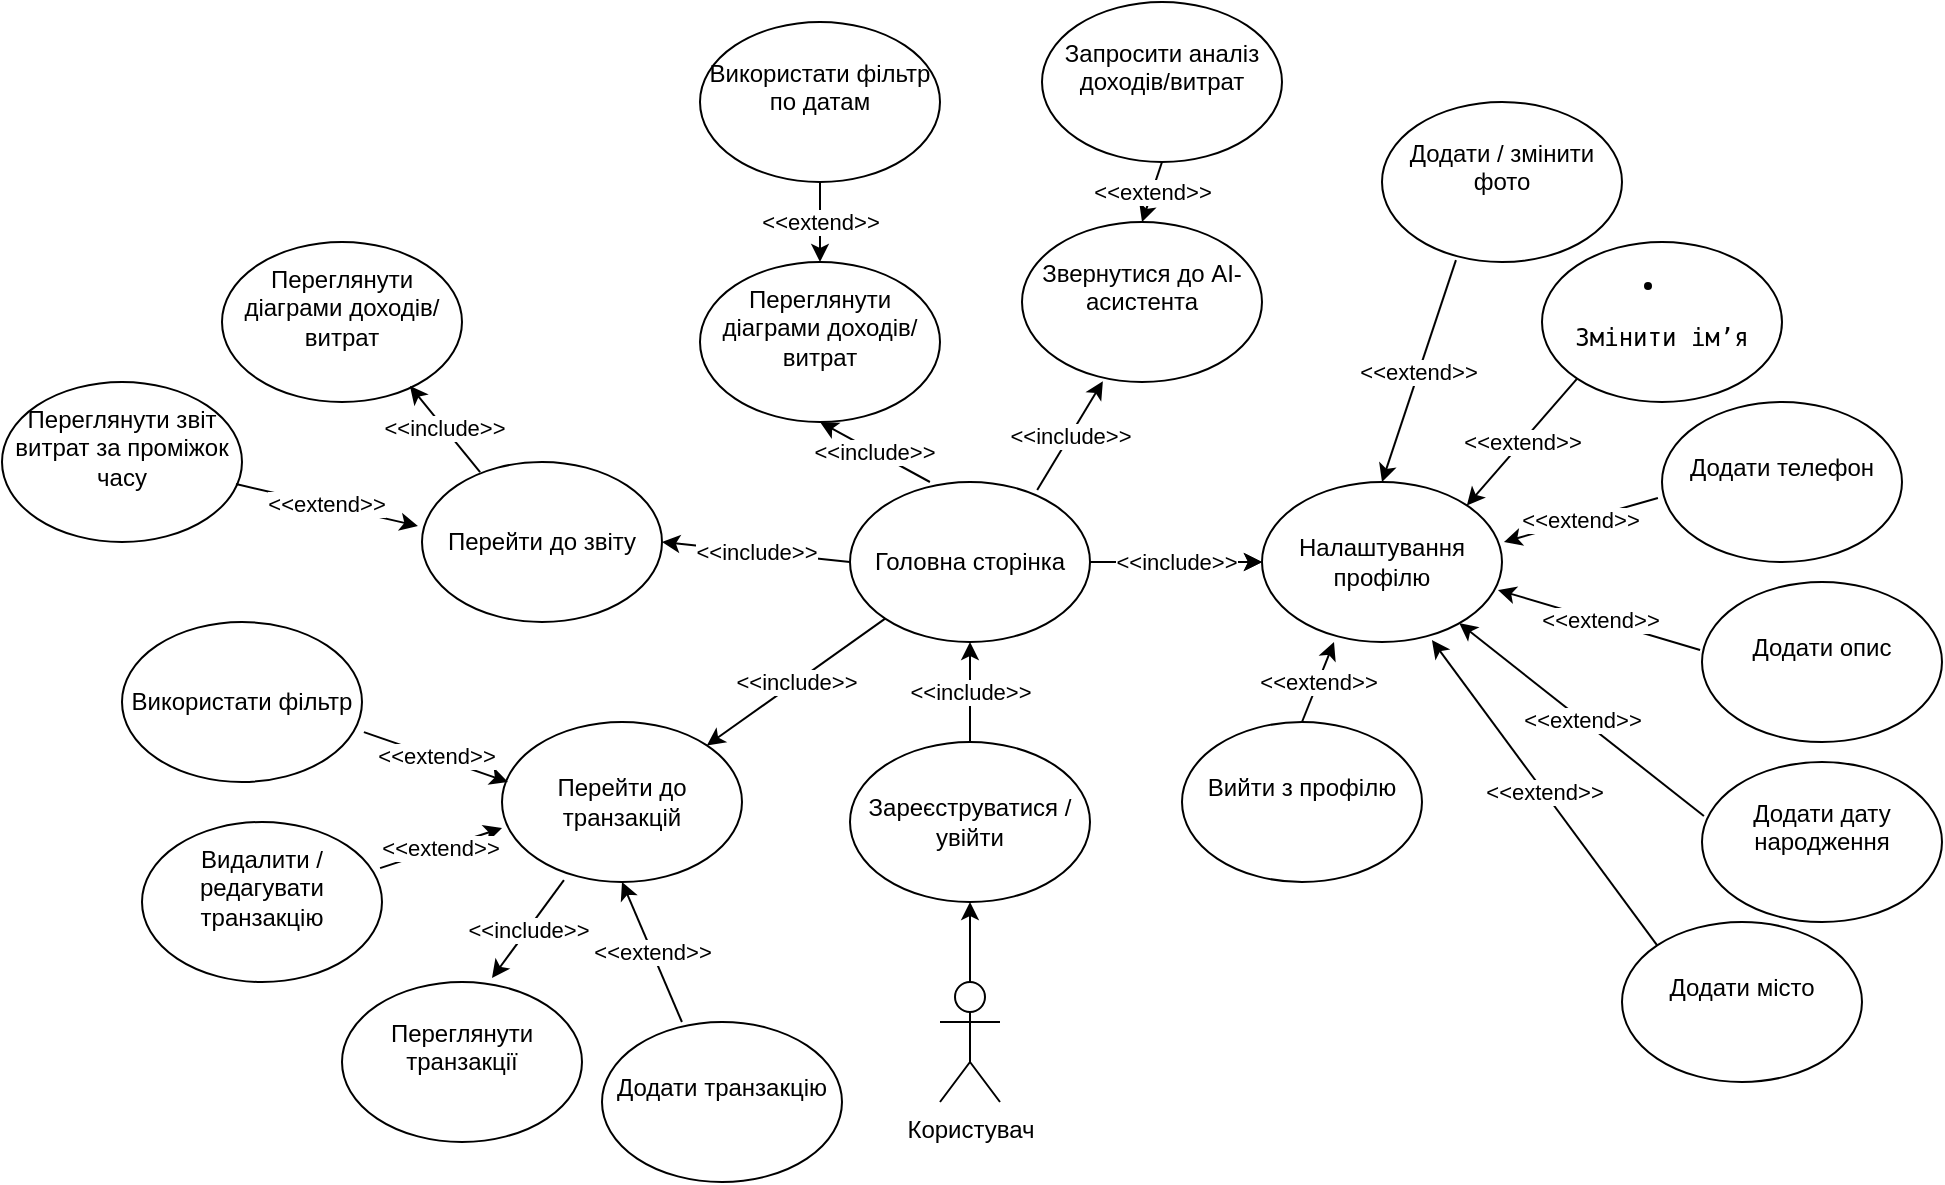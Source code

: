 <mxfile version="27.0.3">
  <diagram id="C5RBs43oDa-KdzZeNtuy" name="Page-1">
    <mxGraphModel dx="1277" dy="780" grid="1" gridSize="10" guides="1" tooltips="1" connect="1" arrows="1" fold="1" page="1" pageScale="1" pageWidth="827" pageHeight="1169" math="0" shadow="0">
      <root>
        <mxCell id="WIyWlLk6GJQsqaUBKTNV-0" />
        <mxCell id="WIyWlLk6GJQsqaUBKTNV-1" parent="WIyWlLk6GJQsqaUBKTNV-0" />
        <mxCell id="6pa02fBUo56xLL6XV4Nc-0" value="Користувач" style="shape=umlActor;verticalLabelPosition=bottom;verticalAlign=top;html=1;outlineConnect=0;" vertex="1" parent="WIyWlLk6GJQsqaUBKTNV-1">
          <mxGeometry x="459" y="500" width="30" height="60" as="geometry" />
        </mxCell>
        <mxCell id="6pa02fBUo56xLL6XV4Nc-3" value="&#xa;Додати транзакцію&#xa;&#xa;" style="ellipse;whiteSpace=wrap;html=1;" vertex="1" parent="WIyWlLk6GJQsqaUBKTNV-1">
          <mxGeometry x="290" y="520" width="120" height="80" as="geometry" />
        </mxCell>
        <mxCell id="6pa02fBUo56xLL6XV4Nc-4" value="&#xa;Переглянути транзакції&#xa;&#xa;" style="ellipse;whiteSpace=wrap;html=1;" vertex="1" parent="WIyWlLk6GJQsqaUBKTNV-1">
          <mxGeometry x="160" y="500" width="120" height="80" as="geometry" />
        </mxCell>
        <mxCell id="6pa02fBUo56xLL6XV4Nc-5" value="&#xa;Видалити / редагувати транзакцію&#xa;&#xa;" style="ellipse;whiteSpace=wrap;html=1;" vertex="1" parent="WIyWlLk6GJQsqaUBKTNV-1">
          <mxGeometry x="60" y="420" width="120" height="80" as="geometry" />
        </mxCell>
        <mxCell id="6pa02fBUo56xLL6XV4Nc-6" value="Використати фільтр" style="ellipse;whiteSpace=wrap;html=1;" vertex="1" parent="WIyWlLk6GJQsqaUBKTNV-1">
          <mxGeometry x="50" y="320" width="120" height="80" as="geometry" />
        </mxCell>
        <mxCell id="6pa02fBUo56xLL6XV4Nc-7" value="Перейти до транзакцій" style="ellipse;whiteSpace=wrap;html=1;" vertex="1" parent="WIyWlLk6GJQsqaUBKTNV-1">
          <mxGeometry x="240" y="370" width="120" height="80" as="geometry" />
        </mxCell>
        <mxCell id="6pa02fBUo56xLL6XV4Nc-8" value="&#xa;Переглянути звіт витрат за проміжок часу&#xa;&#xa;" style="ellipse;whiteSpace=wrap;html=1;" vertex="1" parent="WIyWlLk6GJQsqaUBKTNV-1">
          <mxGeometry x="-10" y="200" width="120" height="80" as="geometry" />
        </mxCell>
        <mxCell id="6pa02fBUo56xLL6XV4Nc-9" value="&#xa;Переглянути діаграми доходів/витрат&#xa;&#xa;" style="ellipse;whiteSpace=wrap;html=1;" vertex="1" parent="WIyWlLk6GJQsqaUBKTNV-1">
          <mxGeometry x="100" y="130" width="120" height="80" as="geometry" />
        </mxCell>
        <mxCell id="6pa02fBUo56xLL6XV4Nc-10" value="Перейти до звіту" style="ellipse;whiteSpace=wrap;html=1;" vertex="1" parent="WIyWlLk6GJQsqaUBKTNV-1">
          <mxGeometry x="200" y="240" width="120" height="80" as="geometry" />
        </mxCell>
        <mxCell id="6pa02fBUo56xLL6XV4Nc-11" value="&#xa;Запросити аналіз доходів/витрат&#xa;&#xa;" style="ellipse;whiteSpace=wrap;html=1;" vertex="1" parent="WIyWlLk6GJQsqaUBKTNV-1">
          <mxGeometry x="510" y="10" width="120" height="80" as="geometry" />
        </mxCell>
        <mxCell id="6pa02fBUo56xLL6XV4Nc-12" value="&#xa;Звернутися до AI-асистента&#xa;&#xa;" style="ellipse;whiteSpace=wrap;html=1;" vertex="1" parent="WIyWlLk6GJQsqaUBKTNV-1">
          <mxGeometry x="500" y="120" width="120" height="80" as="geometry" />
        </mxCell>
        <mxCell id="6pa02fBUo56xLL6XV4Nc-13" value="&#xa;Переглянути діаграми доходів/витрат&#xa;&#xa;" style="ellipse;whiteSpace=wrap;html=1;" vertex="1" parent="WIyWlLk6GJQsqaUBKTNV-1">
          <mxGeometry x="339" y="140" width="120" height="80" as="geometry" />
        </mxCell>
        <mxCell id="6pa02fBUo56xLL6XV4Nc-102" value="" style="edgeStyle=orthogonalEdgeStyle;rounded=0;orthogonalLoop=1;jettySize=auto;html=1;" edge="1" parent="WIyWlLk6GJQsqaUBKTNV-1" source="6pa02fBUo56xLL6XV4Nc-15" target="6pa02fBUo56xLL6XV4Nc-23">
          <mxGeometry relative="1" as="geometry" />
        </mxCell>
        <mxCell id="6pa02fBUo56xLL6XV4Nc-15" value="Головна сторінка" style="ellipse;whiteSpace=wrap;html=1;" vertex="1" parent="WIyWlLk6GJQsqaUBKTNV-1">
          <mxGeometry x="414" y="250" width="120" height="80" as="geometry" />
        </mxCell>
        <mxCell id="6pa02fBUo56xLL6XV4Nc-16" value="Зареєструватися / увійти" style="ellipse;whiteSpace=wrap;html=1;" vertex="1" parent="WIyWlLk6GJQsqaUBKTNV-1">
          <mxGeometry x="414" y="380" width="120" height="80" as="geometry" />
        </mxCell>
        <mxCell id="6pa02fBUo56xLL6XV4Nc-17" value="&#xa;Додати місто&#xa;&#xa;" style="ellipse;whiteSpace=wrap;html=1;" vertex="1" parent="WIyWlLk6GJQsqaUBKTNV-1">
          <mxGeometry x="800" y="470" width="120" height="80" as="geometry" />
        </mxCell>
        <mxCell id="6pa02fBUo56xLL6XV4Nc-18" value="&#xa;Додати дату народження&#xa;&#xa;" style="ellipse;whiteSpace=wrap;html=1;" vertex="1" parent="WIyWlLk6GJQsqaUBKTNV-1">
          <mxGeometry x="840" y="390" width="120" height="80" as="geometry" />
        </mxCell>
        <mxCell id="6pa02fBUo56xLL6XV4Nc-19" value="&#xa;Додати опис&#xa;&#xa;" style="ellipse;whiteSpace=wrap;html=1;" vertex="1" parent="WIyWlLk6GJQsqaUBKTNV-1">
          <mxGeometry x="840" y="300" width="120" height="80" as="geometry" />
        </mxCell>
        <mxCell id="6pa02fBUo56xLL6XV4Nc-20" value="&#xa;Додати телефон&#xa;&#xa;" style="ellipse;whiteSpace=wrap;html=1;" vertex="1" parent="WIyWlLk6GJQsqaUBKTNV-1">
          <mxGeometry x="820" y="210" width="120" height="80" as="geometry" />
        </mxCell>
        <mxCell id="6pa02fBUo56xLL6XV4Nc-21" value="&lt;li class=&quot;&quot; data-end=&quot;888&quot; data-start=&quot;856&quot;&gt;&lt;p class=&quot;&quot; data-end=&quot;888&quot; data-start=&quot;858&quot;&gt;&lt;code data-end=&quot;888&quot; data-start=&quot;874&quot;&gt;Змінити ім’я&lt;/code&gt;&lt;/p&gt;&lt;/li&gt;" style="ellipse;whiteSpace=wrap;html=1;" vertex="1" parent="WIyWlLk6GJQsqaUBKTNV-1">
          <mxGeometry x="760" y="130" width="120" height="80" as="geometry" />
        </mxCell>
        <mxCell id="6pa02fBUo56xLL6XV4Nc-22" value="&#xa;Додати / змінити фото&#xa;&#xa;" style="ellipse;whiteSpace=wrap;html=1;" vertex="1" parent="WIyWlLk6GJQsqaUBKTNV-1">
          <mxGeometry x="680" y="60" width="120" height="80" as="geometry" />
        </mxCell>
        <mxCell id="6pa02fBUo56xLL6XV4Nc-23" value="Налаштування профілю" style="ellipse;whiteSpace=wrap;html=1;" vertex="1" parent="WIyWlLk6GJQsqaUBKTNV-1">
          <mxGeometry x="620" y="250" width="120" height="80" as="geometry" />
        </mxCell>
        <mxCell id="6pa02fBUo56xLL6XV4Nc-24" value="&#xa;Вийти з профілю&#xa;&#xa;" style="ellipse;whiteSpace=wrap;html=1;" vertex="1" parent="WIyWlLk6GJQsqaUBKTNV-1">
          <mxGeometry x="580" y="370" width="120" height="80" as="geometry" />
        </mxCell>
        <mxCell id="6pa02fBUo56xLL6XV4Nc-25" value="" style="endArrow=classic;html=1;rounded=0;exitX=0.5;exitY=0;exitDx=0;exitDy=0;exitPerimeter=0;entryX=0.5;entryY=1;entryDx=0;entryDy=0;" edge="1" parent="WIyWlLk6GJQsqaUBKTNV-1" source="6pa02fBUo56xLL6XV4Nc-0" target="6pa02fBUo56xLL6XV4Nc-16">
          <mxGeometry width="50" height="50" relative="1" as="geometry">
            <mxPoint x="390" y="380" as="sourcePoint" />
            <mxPoint x="440" y="330" as="targetPoint" />
          </mxGeometry>
        </mxCell>
        <mxCell id="6pa02fBUo56xLL6XV4Nc-48" value="&#xa;Використати фільтр по датам&#xa;&#xa;" style="ellipse;whiteSpace=wrap;html=1;" vertex="1" parent="WIyWlLk6GJQsqaUBKTNV-1">
          <mxGeometry x="339" y="20" width="120" height="80" as="geometry" />
        </mxCell>
        <mxCell id="6pa02fBUo56xLL6XV4Nc-66" value="&amp;lt;&amp;lt;include&amp;gt;&amp;gt;" style="endArrow=classic;html=1;rounded=0;entryX=0.5;entryY=1;entryDx=0;entryDy=0;exitX=0.333;exitY=0;exitDx=0;exitDy=0;exitPerimeter=0;" edge="1" parent="WIyWlLk6GJQsqaUBKTNV-1" source="6pa02fBUo56xLL6XV4Nc-15" target="6pa02fBUo56xLL6XV4Nc-13">
          <mxGeometry relative="1" as="geometry">
            <mxPoint x="439" y="90" as="sourcePoint" />
            <mxPoint x="439" y="10" as="targetPoint" />
          </mxGeometry>
        </mxCell>
        <mxCell id="6pa02fBUo56xLL6XV4Nc-68" value="&amp;lt;&amp;lt;include&amp;gt;&amp;gt;" style="endArrow=classic;html=1;rounded=0;entryX=0;entryY=0.5;entryDx=0;entryDy=0;exitX=1;exitY=0.5;exitDx=0;exitDy=0;" edge="1" parent="WIyWlLk6GJQsqaUBKTNV-1" source="6pa02fBUo56xLL6XV4Nc-15" target="6pa02fBUo56xLL6XV4Nc-23">
          <mxGeometry relative="1" as="geometry">
            <mxPoint x="459" y="110" as="sourcePoint" />
            <mxPoint x="459" y="30" as="targetPoint" />
          </mxGeometry>
        </mxCell>
        <mxCell id="6pa02fBUo56xLL6XV4Nc-69" value="&amp;lt;&amp;lt;include&amp;gt;&amp;gt;" style="endArrow=classic;html=1;rounded=0;entryX=0.337;entryY=0.995;entryDx=0;entryDy=0;exitX=0.78;exitY=0.05;exitDx=0;exitDy=0;entryPerimeter=0;exitPerimeter=0;" edge="1" parent="WIyWlLk6GJQsqaUBKTNV-1" source="6pa02fBUo56xLL6XV4Nc-15" target="6pa02fBUo56xLL6XV4Nc-12">
          <mxGeometry relative="1" as="geometry">
            <mxPoint x="469" y="120" as="sourcePoint" />
            <mxPoint x="469" y="40" as="targetPoint" />
          </mxGeometry>
        </mxCell>
        <mxCell id="6pa02fBUo56xLL6XV4Nc-70" value="&amp;lt;&amp;lt;include&amp;gt;&amp;gt;" style="endArrow=classic;html=1;rounded=0;entryX=1;entryY=0.5;entryDx=0;entryDy=0;exitX=0;exitY=0.5;exitDx=0;exitDy=0;" edge="1" parent="WIyWlLk6GJQsqaUBKTNV-1" source="6pa02fBUo56xLL6XV4Nc-15" target="6pa02fBUo56xLL6XV4Nc-10">
          <mxGeometry relative="1" as="geometry">
            <mxPoint x="479" y="130" as="sourcePoint" />
            <mxPoint x="479" y="50" as="targetPoint" />
          </mxGeometry>
        </mxCell>
        <mxCell id="6pa02fBUo56xLL6XV4Nc-71" value="&amp;lt;&amp;lt;include&amp;gt;&amp;gt;" style="endArrow=classic;html=1;rounded=0;entryX=1;entryY=0;entryDx=0;entryDy=0;exitX=0;exitY=1;exitDx=0;exitDy=0;" edge="1" parent="WIyWlLk6GJQsqaUBKTNV-1" source="6pa02fBUo56xLL6XV4Nc-15" target="6pa02fBUo56xLL6XV4Nc-7">
          <mxGeometry relative="1" as="geometry">
            <mxPoint x="489" y="140" as="sourcePoint" />
            <mxPoint x="489" y="60" as="targetPoint" />
          </mxGeometry>
        </mxCell>
        <mxCell id="6pa02fBUo56xLL6XV4Nc-79" value="&amp;lt;&amp;lt;extend&amp;gt;&amp;gt;" style="endArrow=classic;html=1;rounded=0;exitX=0.308;exitY=0.988;exitDx=0;exitDy=0;exitPerimeter=0;entryX=0.5;entryY=0;entryDx=0;entryDy=0;" edge="1" parent="WIyWlLk6GJQsqaUBKTNV-1" source="6pa02fBUo56xLL6XV4Nc-22" target="6pa02fBUo56xLL6XV4Nc-23">
          <mxGeometry relative="1" as="geometry">
            <mxPoint x="544" y="300" as="sourcePoint" />
            <mxPoint x="660" y="141" as="targetPoint" />
          </mxGeometry>
        </mxCell>
        <mxCell id="6pa02fBUo56xLL6XV4Nc-86" value="&amp;lt;&amp;lt;extend&amp;gt;&amp;gt;" style="endArrow=classic;html=1;rounded=0;exitX=0;exitY=1;exitDx=0;exitDy=0;entryX=1;entryY=0;entryDx=0;entryDy=0;" edge="1" parent="WIyWlLk6GJQsqaUBKTNV-1" source="6pa02fBUo56xLL6XV4Nc-21" target="6pa02fBUo56xLL6XV4Nc-23">
          <mxGeometry relative="1" as="geometry">
            <mxPoint x="727" y="149" as="sourcePoint" />
            <mxPoint x="690" y="260" as="targetPoint" />
          </mxGeometry>
        </mxCell>
        <mxCell id="6pa02fBUo56xLL6XV4Nc-87" value="&amp;lt;&amp;lt;extend&amp;gt;&amp;gt;" style="endArrow=classic;html=1;rounded=0;exitX=-0.017;exitY=0.6;exitDx=0;exitDy=0;exitPerimeter=0;entryX=1.008;entryY=0.375;entryDx=0;entryDy=0;entryPerimeter=0;" edge="1" parent="WIyWlLk6GJQsqaUBKTNV-1" source="6pa02fBUo56xLL6XV4Nc-20" target="6pa02fBUo56xLL6XV4Nc-23">
          <mxGeometry relative="1" as="geometry">
            <mxPoint x="737" y="159" as="sourcePoint" />
            <mxPoint x="700" y="270" as="targetPoint" />
          </mxGeometry>
        </mxCell>
        <mxCell id="6pa02fBUo56xLL6XV4Nc-88" value="&amp;lt;&amp;lt;extend&amp;gt;&amp;gt;" style="endArrow=classic;html=1;rounded=0;exitX=-0.008;exitY=0.425;exitDx=0;exitDy=0;exitPerimeter=0;entryX=0.983;entryY=0.675;entryDx=0;entryDy=0;entryPerimeter=0;" edge="1" parent="WIyWlLk6GJQsqaUBKTNV-1" source="6pa02fBUo56xLL6XV4Nc-19" target="6pa02fBUo56xLL6XV4Nc-23">
          <mxGeometry relative="1" as="geometry">
            <mxPoint x="747" y="169" as="sourcePoint" />
            <mxPoint x="710" y="280" as="targetPoint" />
          </mxGeometry>
        </mxCell>
        <mxCell id="6pa02fBUo56xLL6XV4Nc-89" value="&amp;lt;&amp;lt;extend&amp;gt;&amp;gt;" style="endArrow=classic;html=1;rounded=0;exitX=0.008;exitY=0.338;exitDx=0;exitDy=0;exitPerimeter=0;" edge="1" parent="WIyWlLk6GJQsqaUBKTNV-1" source="6pa02fBUo56xLL6XV4Nc-18" target="6pa02fBUo56xLL6XV4Nc-23">
          <mxGeometry relative="1" as="geometry">
            <mxPoint x="757" y="179" as="sourcePoint" />
            <mxPoint x="720" y="290" as="targetPoint" />
          </mxGeometry>
        </mxCell>
        <mxCell id="6pa02fBUo56xLL6XV4Nc-90" value="&amp;lt;&amp;lt;extend&amp;gt;&amp;gt;" style="endArrow=classic;html=1;rounded=0;exitX=0;exitY=0;exitDx=0;exitDy=0;entryX=0.708;entryY=0.988;entryDx=0;entryDy=0;entryPerimeter=0;" edge="1" parent="WIyWlLk6GJQsqaUBKTNV-1" source="6pa02fBUo56xLL6XV4Nc-17" target="6pa02fBUo56xLL6XV4Nc-23">
          <mxGeometry relative="1" as="geometry">
            <mxPoint x="767" y="189" as="sourcePoint" />
            <mxPoint x="730" y="300" as="targetPoint" />
          </mxGeometry>
        </mxCell>
        <mxCell id="6pa02fBUo56xLL6XV4Nc-92" value="&amp;lt;&amp;lt;extend&amp;gt;&amp;gt;" style="endArrow=classic;html=1;rounded=0;exitX=0.5;exitY=0;exitDx=0;exitDy=0;entryX=0.3;entryY=1;entryDx=0;entryDy=0;entryPerimeter=0;" edge="1" parent="WIyWlLk6GJQsqaUBKTNV-1" source="6pa02fBUo56xLL6XV4Nc-24" target="6pa02fBUo56xLL6XV4Nc-23">
          <mxGeometry relative="1" as="geometry">
            <mxPoint x="828" y="492" as="sourcePoint" />
            <mxPoint x="715" y="339" as="targetPoint" />
          </mxGeometry>
        </mxCell>
        <mxCell id="6pa02fBUo56xLL6XV4Nc-93" value="&amp;lt;&amp;lt;extend&amp;gt;&amp;gt;" style="endArrow=classic;html=1;rounded=0;exitX=0.975;exitY=0.638;exitDx=0;exitDy=0;entryX=-0.017;entryY=0.4;entryDx=0;entryDy=0;entryPerimeter=0;exitPerimeter=0;" edge="1" parent="WIyWlLk6GJQsqaUBKTNV-1" source="6pa02fBUo56xLL6XV4Nc-8" target="6pa02fBUo56xLL6XV4Nc-10">
          <mxGeometry relative="1" as="geometry">
            <mxPoint x="650" y="380" as="sourcePoint" />
            <mxPoint x="666" y="340" as="targetPoint" />
          </mxGeometry>
        </mxCell>
        <mxCell id="6pa02fBUo56xLL6XV4Nc-96" value="&amp;lt;&amp;lt;extend&amp;gt;&amp;gt;" style="endArrow=classic;html=1;rounded=0;exitX=0.992;exitY=0.288;exitDx=0;exitDy=0;entryX=0;entryY=0.663;entryDx=0;entryDy=0;entryPerimeter=0;exitPerimeter=0;" edge="1" parent="WIyWlLk6GJQsqaUBKTNV-1" source="6pa02fBUo56xLL6XV4Nc-5" target="6pa02fBUo56xLL6XV4Nc-7">
          <mxGeometry relative="1" as="geometry">
            <mxPoint x="190" y="370" as="sourcePoint" />
            <mxPoint x="251" y="408" as="targetPoint" />
          </mxGeometry>
        </mxCell>
        <mxCell id="6pa02fBUo56xLL6XV4Nc-98" value="&amp;lt;&amp;lt;extend&amp;gt;&amp;gt;" style="endArrow=classic;html=1;rounded=0;entryX=0.5;entryY=1;entryDx=0;entryDy=0;exitX=0.333;exitY=0;exitDx=0;exitDy=0;exitPerimeter=0;" edge="1" parent="WIyWlLk6GJQsqaUBKTNV-1" source="6pa02fBUo56xLL6XV4Nc-3" target="6pa02fBUo56xLL6XV4Nc-7">
          <mxGeometry relative="1" as="geometry">
            <mxPoint x="230" y="510" as="sourcePoint" />
            <mxPoint x="260" y="443" as="targetPoint" />
          </mxGeometry>
        </mxCell>
        <mxCell id="6pa02fBUo56xLL6XV4Nc-100" value="&amp;lt;&amp;lt;extend&amp;gt;&amp;gt;" style="endArrow=classic;html=1;rounded=0;entryX=0.5;entryY=0;entryDx=0;entryDy=0;exitX=0.5;exitY=1;exitDx=0;exitDy=0;" edge="1" parent="WIyWlLk6GJQsqaUBKTNV-1" source="6pa02fBUo56xLL6XV4Nc-11" target="6pa02fBUo56xLL6XV4Nc-12">
          <mxGeometry relative="1" as="geometry">
            <mxPoint x="439" y="10" as="sourcePoint" />
            <mxPoint x="439" y="90" as="targetPoint" />
          </mxGeometry>
        </mxCell>
        <mxCell id="6pa02fBUo56xLL6XV4Nc-103" value="&amp;lt;&amp;lt;include&amp;gt;&amp;gt;" style="endArrow=classic;html=1;rounded=0;entryX=0.5;entryY=1;entryDx=0;entryDy=0;exitX=0.5;exitY=0;exitDx=0;exitDy=0;" edge="1" parent="WIyWlLk6GJQsqaUBKTNV-1" source="6pa02fBUo56xLL6XV4Nc-16" target="6pa02fBUo56xLL6XV4Nc-15">
          <mxGeometry relative="1" as="geometry">
            <mxPoint x="544" y="300" as="sourcePoint" />
            <mxPoint x="630" y="300" as="targetPoint" />
          </mxGeometry>
        </mxCell>
        <mxCell id="6pa02fBUo56xLL6XV4Nc-105" value="&amp;lt;&amp;lt;include&amp;gt;&amp;gt;" style="endArrow=classic;html=1;rounded=0;entryX=0.783;entryY=0.9;entryDx=0;entryDy=0;exitX=0.242;exitY=0.063;exitDx=0;exitDy=0;entryPerimeter=0;exitPerimeter=0;" edge="1" parent="WIyWlLk6GJQsqaUBKTNV-1" source="6pa02fBUo56xLL6XV4Nc-10" target="6pa02fBUo56xLL6XV4Nc-9">
          <mxGeometry relative="1" as="geometry">
            <mxPoint x="424" y="300" as="sourcePoint" />
            <mxPoint x="330" y="290" as="targetPoint" />
          </mxGeometry>
        </mxCell>
        <mxCell id="6pa02fBUo56xLL6XV4Nc-106" value="&amp;lt;&amp;lt;include&amp;gt;&amp;gt;" style="endArrow=classic;html=1;rounded=0;entryX=0.625;entryY=-0.025;entryDx=0;entryDy=0;exitX=0.258;exitY=0.988;exitDx=0;exitDy=0;entryPerimeter=0;exitPerimeter=0;" edge="1" parent="WIyWlLk6GJQsqaUBKTNV-1" source="6pa02fBUo56xLL6XV4Nc-7" target="6pa02fBUo56xLL6XV4Nc-4">
          <mxGeometry relative="1" as="geometry">
            <mxPoint x="434" y="310" as="sourcePoint" />
            <mxPoint x="340" y="300" as="targetPoint" />
          </mxGeometry>
        </mxCell>
        <mxCell id="6pa02fBUo56xLL6XV4Nc-108" value="&amp;lt;&amp;lt;extend&amp;gt;&amp;gt;" style="endArrow=classic;html=1;rounded=0;entryX=0.5;entryY=0;entryDx=0;entryDy=0;exitX=0.5;exitY=1;exitDx=0;exitDy=0;" edge="1" parent="WIyWlLk6GJQsqaUBKTNV-1" source="6pa02fBUo56xLL6XV4Nc-48" target="6pa02fBUo56xLL6XV4Nc-13">
          <mxGeometry relative="1" as="geometry">
            <mxPoint x="580" y="100" as="sourcePoint" />
            <mxPoint x="570" y="130" as="targetPoint" />
          </mxGeometry>
        </mxCell>
        <mxCell id="6pa02fBUo56xLL6XV4Nc-109" value="&amp;lt;&amp;lt;extend&amp;gt;&amp;gt;" style="endArrow=classic;html=1;rounded=0;exitX=1.008;exitY=0.688;exitDx=0;exitDy=0;entryX=0.025;entryY=0.375;entryDx=0;entryDy=0;entryPerimeter=0;exitPerimeter=0;" edge="1" parent="WIyWlLk6GJQsqaUBKTNV-1" source="6pa02fBUo56xLL6XV4Nc-6" target="6pa02fBUo56xLL6XV4Nc-7">
          <mxGeometry relative="1" as="geometry">
            <mxPoint x="189" y="453" as="sourcePoint" />
            <mxPoint x="250" y="433" as="targetPoint" />
          </mxGeometry>
        </mxCell>
      </root>
    </mxGraphModel>
  </diagram>
</mxfile>
